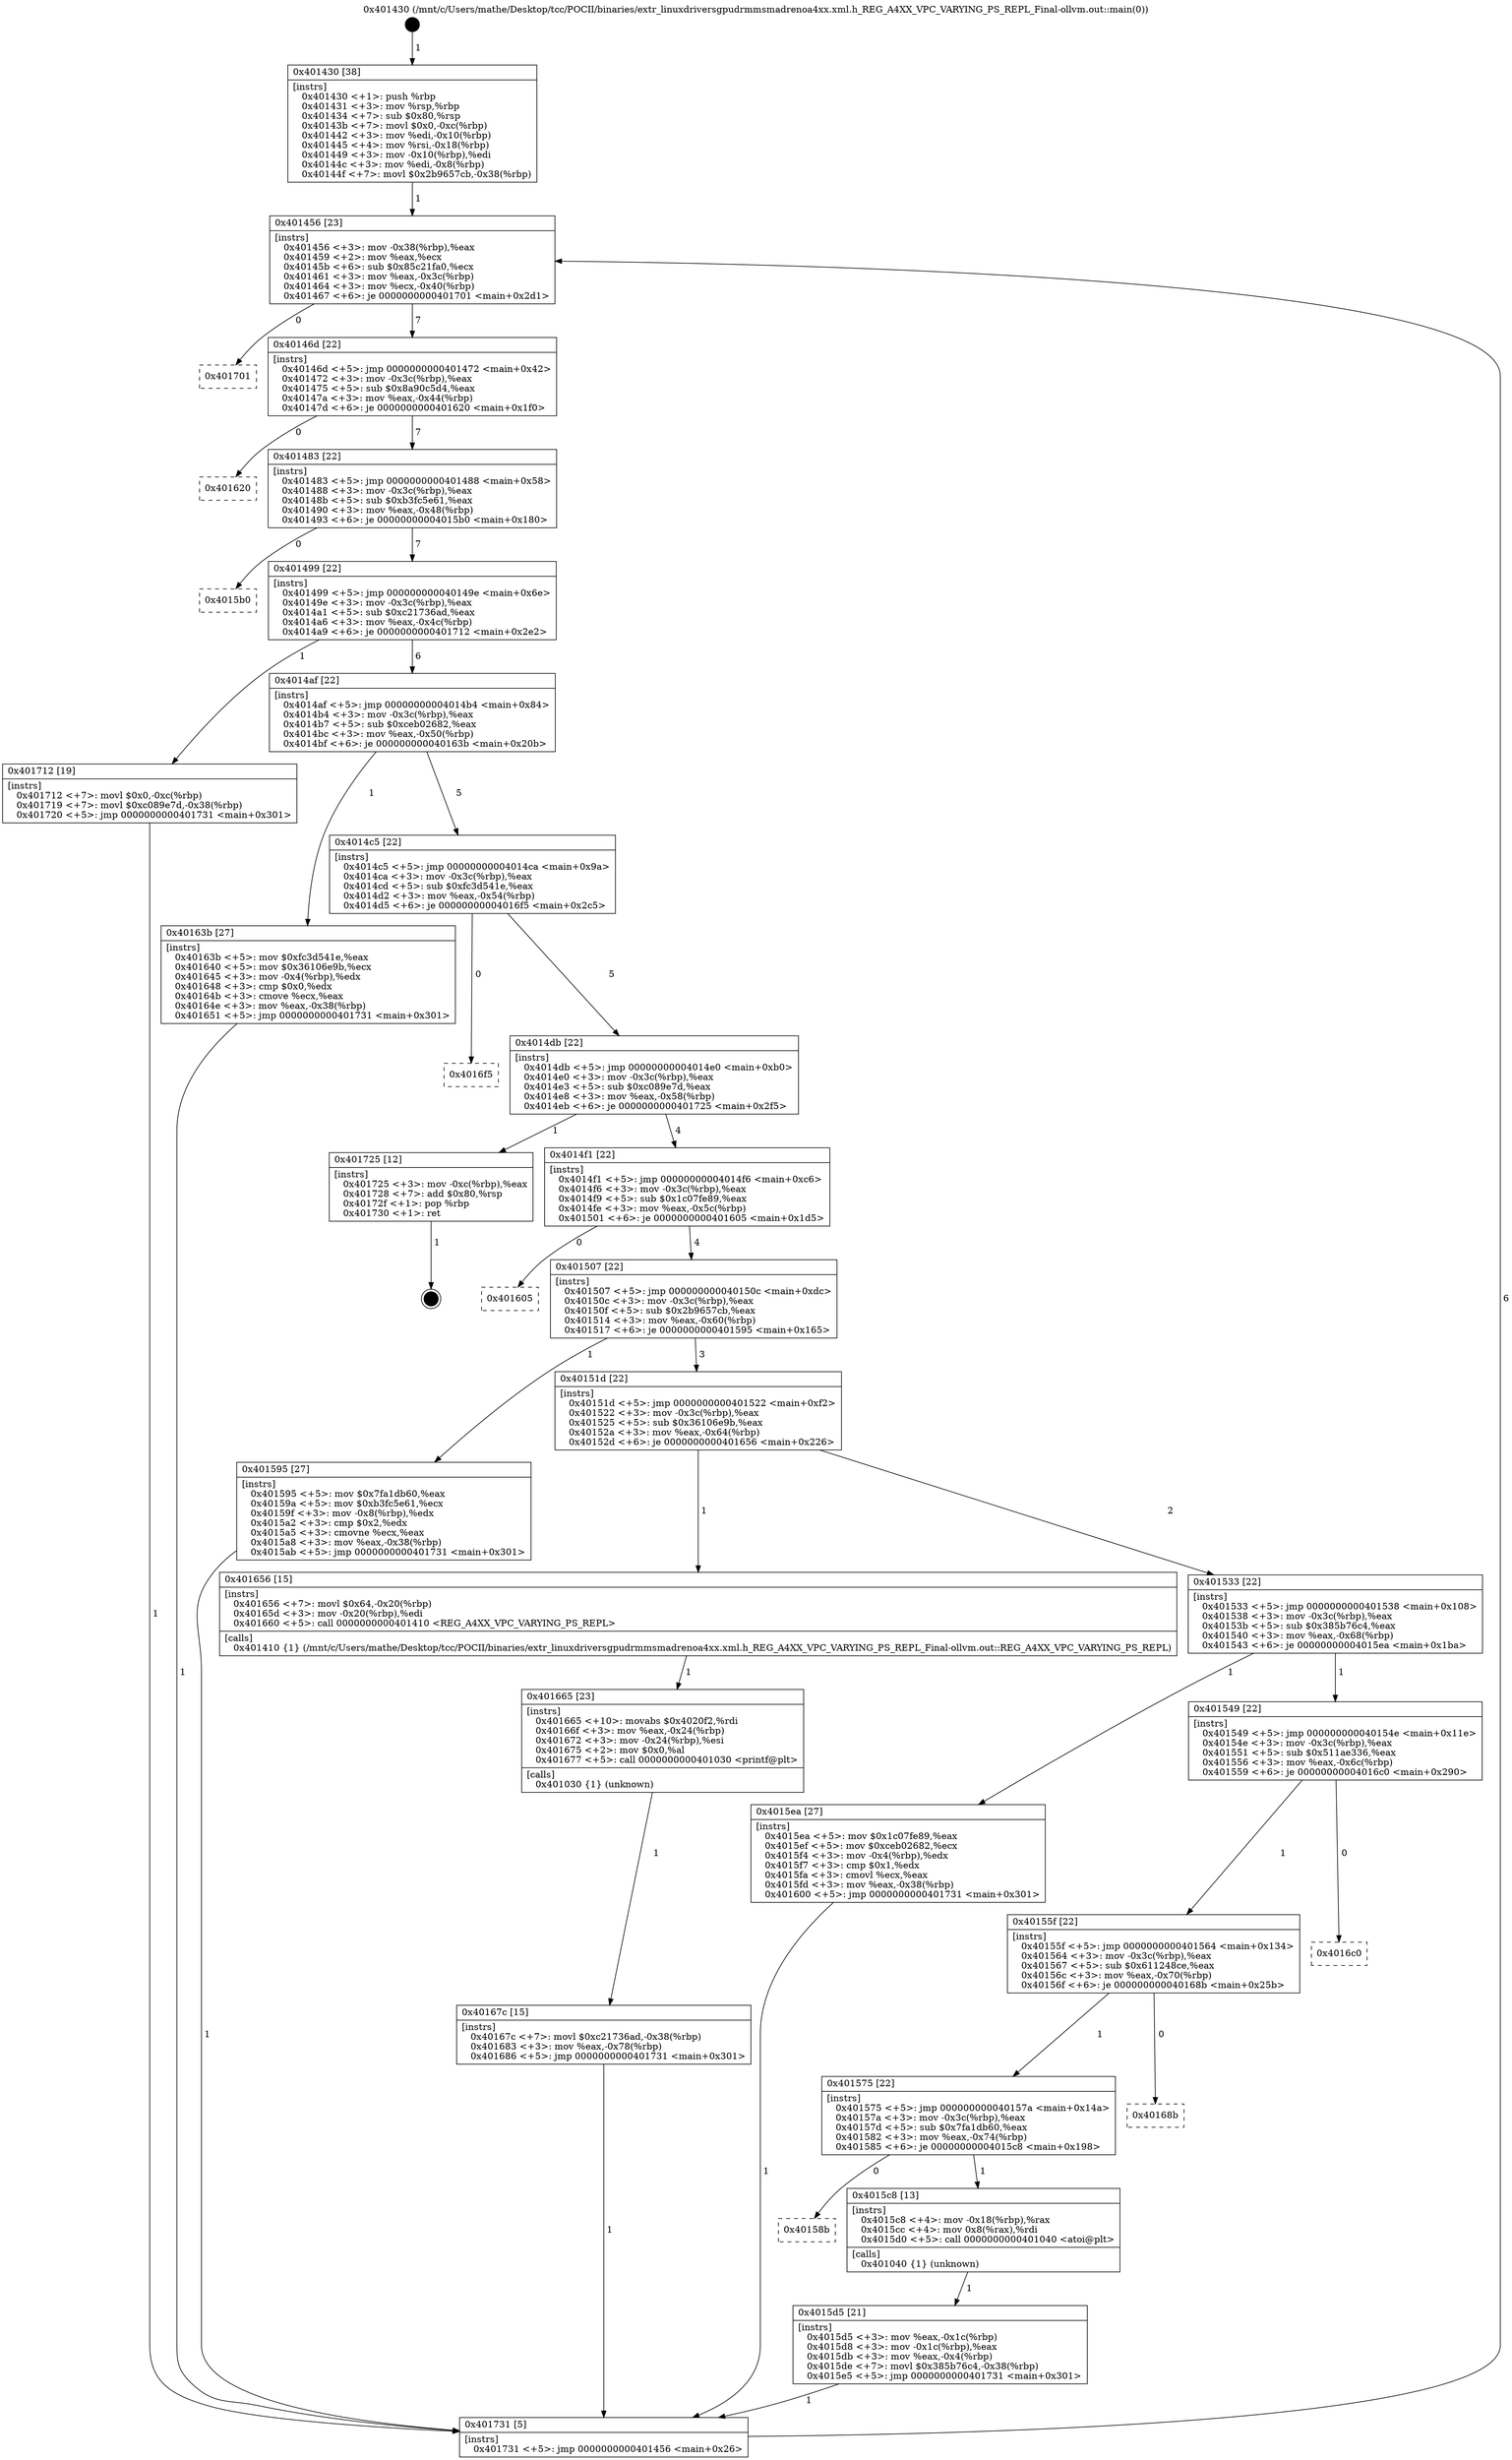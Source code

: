 digraph "0x401430" {
  label = "0x401430 (/mnt/c/Users/mathe/Desktop/tcc/POCII/binaries/extr_linuxdriversgpudrmmsmadrenoa4xx.xml.h_REG_A4XX_VPC_VARYING_PS_REPL_Final-ollvm.out::main(0))"
  labelloc = "t"
  node[shape=record]

  Entry [label="",width=0.3,height=0.3,shape=circle,fillcolor=black,style=filled]
  "0x401456" [label="{
     0x401456 [23]\l
     | [instrs]\l
     &nbsp;&nbsp;0x401456 \<+3\>: mov -0x38(%rbp),%eax\l
     &nbsp;&nbsp;0x401459 \<+2\>: mov %eax,%ecx\l
     &nbsp;&nbsp;0x40145b \<+6\>: sub $0x85c21fa0,%ecx\l
     &nbsp;&nbsp;0x401461 \<+3\>: mov %eax,-0x3c(%rbp)\l
     &nbsp;&nbsp;0x401464 \<+3\>: mov %ecx,-0x40(%rbp)\l
     &nbsp;&nbsp;0x401467 \<+6\>: je 0000000000401701 \<main+0x2d1\>\l
  }"]
  "0x401701" [label="{
     0x401701\l
  }", style=dashed]
  "0x40146d" [label="{
     0x40146d [22]\l
     | [instrs]\l
     &nbsp;&nbsp;0x40146d \<+5\>: jmp 0000000000401472 \<main+0x42\>\l
     &nbsp;&nbsp;0x401472 \<+3\>: mov -0x3c(%rbp),%eax\l
     &nbsp;&nbsp;0x401475 \<+5\>: sub $0x8a90c5d4,%eax\l
     &nbsp;&nbsp;0x40147a \<+3\>: mov %eax,-0x44(%rbp)\l
     &nbsp;&nbsp;0x40147d \<+6\>: je 0000000000401620 \<main+0x1f0\>\l
  }"]
  Exit [label="",width=0.3,height=0.3,shape=circle,fillcolor=black,style=filled,peripheries=2]
  "0x401620" [label="{
     0x401620\l
  }", style=dashed]
  "0x401483" [label="{
     0x401483 [22]\l
     | [instrs]\l
     &nbsp;&nbsp;0x401483 \<+5\>: jmp 0000000000401488 \<main+0x58\>\l
     &nbsp;&nbsp;0x401488 \<+3\>: mov -0x3c(%rbp),%eax\l
     &nbsp;&nbsp;0x40148b \<+5\>: sub $0xb3fc5e61,%eax\l
     &nbsp;&nbsp;0x401490 \<+3\>: mov %eax,-0x48(%rbp)\l
     &nbsp;&nbsp;0x401493 \<+6\>: je 00000000004015b0 \<main+0x180\>\l
  }"]
  "0x40167c" [label="{
     0x40167c [15]\l
     | [instrs]\l
     &nbsp;&nbsp;0x40167c \<+7\>: movl $0xc21736ad,-0x38(%rbp)\l
     &nbsp;&nbsp;0x401683 \<+3\>: mov %eax,-0x78(%rbp)\l
     &nbsp;&nbsp;0x401686 \<+5\>: jmp 0000000000401731 \<main+0x301\>\l
  }"]
  "0x4015b0" [label="{
     0x4015b0\l
  }", style=dashed]
  "0x401499" [label="{
     0x401499 [22]\l
     | [instrs]\l
     &nbsp;&nbsp;0x401499 \<+5\>: jmp 000000000040149e \<main+0x6e\>\l
     &nbsp;&nbsp;0x40149e \<+3\>: mov -0x3c(%rbp),%eax\l
     &nbsp;&nbsp;0x4014a1 \<+5\>: sub $0xc21736ad,%eax\l
     &nbsp;&nbsp;0x4014a6 \<+3\>: mov %eax,-0x4c(%rbp)\l
     &nbsp;&nbsp;0x4014a9 \<+6\>: je 0000000000401712 \<main+0x2e2\>\l
  }"]
  "0x401665" [label="{
     0x401665 [23]\l
     | [instrs]\l
     &nbsp;&nbsp;0x401665 \<+10\>: movabs $0x4020f2,%rdi\l
     &nbsp;&nbsp;0x40166f \<+3\>: mov %eax,-0x24(%rbp)\l
     &nbsp;&nbsp;0x401672 \<+3\>: mov -0x24(%rbp),%esi\l
     &nbsp;&nbsp;0x401675 \<+2\>: mov $0x0,%al\l
     &nbsp;&nbsp;0x401677 \<+5\>: call 0000000000401030 \<printf@plt\>\l
     | [calls]\l
     &nbsp;&nbsp;0x401030 \{1\} (unknown)\l
  }"]
  "0x401712" [label="{
     0x401712 [19]\l
     | [instrs]\l
     &nbsp;&nbsp;0x401712 \<+7\>: movl $0x0,-0xc(%rbp)\l
     &nbsp;&nbsp;0x401719 \<+7\>: movl $0xc089e7d,-0x38(%rbp)\l
     &nbsp;&nbsp;0x401720 \<+5\>: jmp 0000000000401731 \<main+0x301\>\l
  }"]
  "0x4014af" [label="{
     0x4014af [22]\l
     | [instrs]\l
     &nbsp;&nbsp;0x4014af \<+5\>: jmp 00000000004014b4 \<main+0x84\>\l
     &nbsp;&nbsp;0x4014b4 \<+3\>: mov -0x3c(%rbp),%eax\l
     &nbsp;&nbsp;0x4014b7 \<+5\>: sub $0xceb02682,%eax\l
     &nbsp;&nbsp;0x4014bc \<+3\>: mov %eax,-0x50(%rbp)\l
     &nbsp;&nbsp;0x4014bf \<+6\>: je 000000000040163b \<main+0x20b\>\l
  }"]
  "0x4015d5" [label="{
     0x4015d5 [21]\l
     | [instrs]\l
     &nbsp;&nbsp;0x4015d5 \<+3\>: mov %eax,-0x1c(%rbp)\l
     &nbsp;&nbsp;0x4015d8 \<+3\>: mov -0x1c(%rbp),%eax\l
     &nbsp;&nbsp;0x4015db \<+3\>: mov %eax,-0x4(%rbp)\l
     &nbsp;&nbsp;0x4015de \<+7\>: movl $0x385b76c4,-0x38(%rbp)\l
     &nbsp;&nbsp;0x4015e5 \<+5\>: jmp 0000000000401731 \<main+0x301\>\l
  }"]
  "0x40163b" [label="{
     0x40163b [27]\l
     | [instrs]\l
     &nbsp;&nbsp;0x40163b \<+5\>: mov $0xfc3d541e,%eax\l
     &nbsp;&nbsp;0x401640 \<+5\>: mov $0x36106e9b,%ecx\l
     &nbsp;&nbsp;0x401645 \<+3\>: mov -0x4(%rbp),%edx\l
     &nbsp;&nbsp;0x401648 \<+3\>: cmp $0x0,%edx\l
     &nbsp;&nbsp;0x40164b \<+3\>: cmove %ecx,%eax\l
     &nbsp;&nbsp;0x40164e \<+3\>: mov %eax,-0x38(%rbp)\l
     &nbsp;&nbsp;0x401651 \<+5\>: jmp 0000000000401731 \<main+0x301\>\l
  }"]
  "0x4014c5" [label="{
     0x4014c5 [22]\l
     | [instrs]\l
     &nbsp;&nbsp;0x4014c5 \<+5\>: jmp 00000000004014ca \<main+0x9a\>\l
     &nbsp;&nbsp;0x4014ca \<+3\>: mov -0x3c(%rbp),%eax\l
     &nbsp;&nbsp;0x4014cd \<+5\>: sub $0xfc3d541e,%eax\l
     &nbsp;&nbsp;0x4014d2 \<+3\>: mov %eax,-0x54(%rbp)\l
     &nbsp;&nbsp;0x4014d5 \<+6\>: je 00000000004016f5 \<main+0x2c5\>\l
  }"]
  "0x40158b" [label="{
     0x40158b\l
  }", style=dashed]
  "0x4016f5" [label="{
     0x4016f5\l
  }", style=dashed]
  "0x4014db" [label="{
     0x4014db [22]\l
     | [instrs]\l
     &nbsp;&nbsp;0x4014db \<+5\>: jmp 00000000004014e0 \<main+0xb0\>\l
     &nbsp;&nbsp;0x4014e0 \<+3\>: mov -0x3c(%rbp),%eax\l
     &nbsp;&nbsp;0x4014e3 \<+5\>: sub $0xc089e7d,%eax\l
     &nbsp;&nbsp;0x4014e8 \<+3\>: mov %eax,-0x58(%rbp)\l
     &nbsp;&nbsp;0x4014eb \<+6\>: je 0000000000401725 \<main+0x2f5\>\l
  }"]
  "0x4015c8" [label="{
     0x4015c8 [13]\l
     | [instrs]\l
     &nbsp;&nbsp;0x4015c8 \<+4\>: mov -0x18(%rbp),%rax\l
     &nbsp;&nbsp;0x4015cc \<+4\>: mov 0x8(%rax),%rdi\l
     &nbsp;&nbsp;0x4015d0 \<+5\>: call 0000000000401040 \<atoi@plt\>\l
     | [calls]\l
     &nbsp;&nbsp;0x401040 \{1\} (unknown)\l
  }"]
  "0x401725" [label="{
     0x401725 [12]\l
     | [instrs]\l
     &nbsp;&nbsp;0x401725 \<+3\>: mov -0xc(%rbp),%eax\l
     &nbsp;&nbsp;0x401728 \<+7\>: add $0x80,%rsp\l
     &nbsp;&nbsp;0x40172f \<+1\>: pop %rbp\l
     &nbsp;&nbsp;0x401730 \<+1\>: ret\l
  }"]
  "0x4014f1" [label="{
     0x4014f1 [22]\l
     | [instrs]\l
     &nbsp;&nbsp;0x4014f1 \<+5\>: jmp 00000000004014f6 \<main+0xc6\>\l
     &nbsp;&nbsp;0x4014f6 \<+3\>: mov -0x3c(%rbp),%eax\l
     &nbsp;&nbsp;0x4014f9 \<+5\>: sub $0x1c07fe89,%eax\l
     &nbsp;&nbsp;0x4014fe \<+3\>: mov %eax,-0x5c(%rbp)\l
     &nbsp;&nbsp;0x401501 \<+6\>: je 0000000000401605 \<main+0x1d5\>\l
  }"]
  "0x401575" [label="{
     0x401575 [22]\l
     | [instrs]\l
     &nbsp;&nbsp;0x401575 \<+5\>: jmp 000000000040157a \<main+0x14a\>\l
     &nbsp;&nbsp;0x40157a \<+3\>: mov -0x3c(%rbp),%eax\l
     &nbsp;&nbsp;0x40157d \<+5\>: sub $0x7fa1db60,%eax\l
     &nbsp;&nbsp;0x401582 \<+3\>: mov %eax,-0x74(%rbp)\l
     &nbsp;&nbsp;0x401585 \<+6\>: je 00000000004015c8 \<main+0x198\>\l
  }"]
  "0x401605" [label="{
     0x401605\l
  }", style=dashed]
  "0x401507" [label="{
     0x401507 [22]\l
     | [instrs]\l
     &nbsp;&nbsp;0x401507 \<+5\>: jmp 000000000040150c \<main+0xdc\>\l
     &nbsp;&nbsp;0x40150c \<+3\>: mov -0x3c(%rbp),%eax\l
     &nbsp;&nbsp;0x40150f \<+5\>: sub $0x2b9657cb,%eax\l
     &nbsp;&nbsp;0x401514 \<+3\>: mov %eax,-0x60(%rbp)\l
     &nbsp;&nbsp;0x401517 \<+6\>: je 0000000000401595 \<main+0x165\>\l
  }"]
  "0x40168b" [label="{
     0x40168b\l
  }", style=dashed]
  "0x401595" [label="{
     0x401595 [27]\l
     | [instrs]\l
     &nbsp;&nbsp;0x401595 \<+5\>: mov $0x7fa1db60,%eax\l
     &nbsp;&nbsp;0x40159a \<+5\>: mov $0xb3fc5e61,%ecx\l
     &nbsp;&nbsp;0x40159f \<+3\>: mov -0x8(%rbp),%edx\l
     &nbsp;&nbsp;0x4015a2 \<+3\>: cmp $0x2,%edx\l
     &nbsp;&nbsp;0x4015a5 \<+3\>: cmovne %ecx,%eax\l
     &nbsp;&nbsp;0x4015a8 \<+3\>: mov %eax,-0x38(%rbp)\l
     &nbsp;&nbsp;0x4015ab \<+5\>: jmp 0000000000401731 \<main+0x301\>\l
  }"]
  "0x40151d" [label="{
     0x40151d [22]\l
     | [instrs]\l
     &nbsp;&nbsp;0x40151d \<+5\>: jmp 0000000000401522 \<main+0xf2\>\l
     &nbsp;&nbsp;0x401522 \<+3\>: mov -0x3c(%rbp),%eax\l
     &nbsp;&nbsp;0x401525 \<+5\>: sub $0x36106e9b,%eax\l
     &nbsp;&nbsp;0x40152a \<+3\>: mov %eax,-0x64(%rbp)\l
     &nbsp;&nbsp;0x40152d \<+6\>: je 0000000000401656 \<main+0x226\>\l
  }"]
  "0x401731" [label="{
     0x401731 [5]\l
     | [instrs]\l
     &nbsp;&nbsp;0x401731 \<+5\>: jmp 0000000000401456 \<main+0x26\>\l
  }"]
  "0x401430" [label="{
     0x401430 [38]\l
     | [instrs]\l
     &nbsp;&nbsp;0x401430 \<+1\>: push %rbp\l
     &nbsp;&nbsp;0x401431 \<+3\>: mov %rsp,%rbp\l
     &nbsp;&nbsp;0x401434 \<+7\>: sub $0x80,%rsp\l
     &nbsp;&nbsp;0x40143b \<+7\>: movl $0x0,-0xc(%rbp)\l
     &nbsp;&nbsp;0x401442 \<+3\>: mov %edi,-0x10(%rbp)\l
     &nbsp;&nbsp;0x401445 \<+4\>: mov %rsi,-0x18(%rbp)\l
     &nbsp;&nbsp;0x401449 \<+3\>: mov -0x10(%rbp),%edi\l
     &nbsp;&nbsp;0x40144c \<+3\>: mov %edi,-0x8(%rbp)\l
     &nbsp;&nbsp;0x40144f \<+7\>: movl $0x2b9657cb,-0x38(%rbp)\l
  }"]
  "0x40155f" [label="{
     0x40155f [22]\l
     | [instrs]\l
     &nbsp;&nbsp;0x40155f \<+5\>: jmp 0000000000401564 \<main+0x134\>\l
     &nbsp;&nbsp;0x401564 \<+3\>: mov -0x3c(%rbp),%eax\l
     &nbsp;&nbsp;0x401567 \<+5\>: sub $0x611248ce,%eax\l
     &nbsp;&nbsp;0x40156c \<+3\>: mov %eax,-0x70(%rbp)\l
     &nbsp;&nbsp;0x40156f \<+6\>: je 000000000040168b \<main+0x25b\>\l
  }"]
  "0x401656" [label="{
     0x401656 [15]\l
     | [instrs]\l
     &nbsp;&nbsp;0x401656 \<+7\>: movl $0x64,-0x20(%rbp)\l
     &nbsp;&nbsp;0x40165d \<+3\>: mov -0x20(%rbp),%edi\l
     &nbsp;&nbsp;0x401660 \<+5\>: call 0000000000401410 \<REG_A4XX_VPC_VARYING_PS_REPL\>\l
     | [calls]\l
     &nbsp;&nbsp;0x401410 \{1\} (/mnt/c/Users/mathe/Desktop/tcc/POCII/binaries/extr_linuxdriversgpudrmmsmadrenoa4xx.xml.h_REG_A4XX_VPC_VARYING_PS_REPL_Final-ollvm.out::REG_A4XX_VPC_VARYING_PS_REPL)\l
  }"]
  "0x401533" [label="{
     0x401533 [22]\l
     | [instrs]\l
     &nbsp;&nbsp;0x401533 \<+5\>: jmp 0000000000401538 \<main+0x108\>\l
     &nbsp;&nbsp;0x401538 \<+3\>: mov -0x3c(%rbp),%eax\l
     &nbsp;&nbsp;0x40153b \<+5\>: sub $0x385b76c4,%eax\l
     &nbsp;&nbsp;0x401540 \<+3\>: mov %eax,-0x68(%rbp)\l
     &nbsp;&nbsp;0x401543 \<+6\>: je 00000000004015ea \<main+0x1ba\>\l
  }"]
  "0x4016c0" [label="{
     0x4016c0\l
  }", style=dashed]
  "0x4015ea" [label="{
     0x4015ea [27]\l
     | [instrs]\l
     &nbsp;&nbsp;0x4015ea \<+5\>: mov $0x1c07fe89,%eax\l
     &nbsp;&nbsp;0x4015ef \<+5\>: mov $0xceb02682,%ecx\l
     &nbsp;&nbsp;0x4015f4 \<+3\>: mov -0x4(%rbp),%edx\l
     &nbsp;&nbsp;0x4015f7 \<+3\>: cmp $0x1,%edx\l
     &nbsp;&nbsp;0x4015fa \<+3\>: cmovl %ecx,%eax\l
     &nbsp;&nbsp;0x4015fd \<+3\>: mov %eax,-0x38(%rbp)\l
     &nbsp;&nbsp;0x401600 \<+5\>: jmp 0000000000401731 \<main+0x301\>\l
  }"]
  "0x401549" [label="{
     0x401549 [22]\l
     | [instrs]\l
     &nbsp;&nbsp;0x401549 \<+5\>: jmp 000000000040154e \<main+0x11e\>\l
     &nbsp;&nbsp;0x40154e \<+3\>: mov -0x3c(%rbp),%eax\l
     &nbsp;&nbsp;0x401551 \<+5\>: sub $0x511ae336,%eax\l
     &nbsp;&nbsp;0x401556 \<+3\>: mov %eax,-0x6c(%rbp)\l
     &nbsp;&nbsp;0x401559 \<+6\>: je 00000000004016c0 \<main+0x290\>\l
  }"]
  Entry -> "0x401430" [label=" 1"]
  "0x401456" -> "0x401701" [label=" 0"]
  "0x401456" -> "0x40146d" [label=" 7"]
  "0x401725" -> Exit [label=" 1"]
  "0x40146d" -> "0x401620" [label=" 0"]
  "0x40146d" -> "0x401483" [label=" 7"]
  "0x401712" -> "0x401731" [label=" 1"]
  "0x401483" -> "0x4015b0" [label=" 0"]
  "0x401483" -> "0x401499" [label=" 7"]
  "0x40167c" -> "0x401731" [label=" 1"]
  "0x401499" -> "0x401712" [label=" 1"]
  "0x401499" -> "0x4014af" [label=" 6"]
  "0x401665" -> "0x40167c" [label=" 1"]
  "0x4014af" -> "0x40163b" [label=" 1"]
  "0x4014af" -> "0x4014c5" [label=" 5"]
  "0x401656" -> "0x401665" [label=" 1"]
  "0x4014c5" -> "0x4016f5" [label=" 0"]
  "0x4014c5" -> "0x4014db" [label=" 5"]
  "0x40163b" -> "0x401731" [label=" 1"]
  "0x4014db" -> "0x401725" [label=" 1"]
  "0x4014db" -> "0x4014f1" [label=" 4"]
  "0x4015ea" -> "0x401731" [label=" 1"]
  "0x4014f1" -> "0x401605" [label=" 0"]
  "0x4014f1" -> "0x401507" [label=" 4"]
  "0x4015c8" -> "0x4015d5" [label=" 1"]
  "0x401507" -> "0x401595" [label=" 1"]
  "0x401507" -> "0x40151d" [label=" 3"]
  "0x401595" -> "0x401731" [label=" 1"]
  "0x401430" -> "0x401456" [label=" 1"]
  "0x401731" -> "0x401456" [label=" 6"]
  "0x401575" -> "0x40158b" [label=" 0"]
  "0x40151d" -> "0x401656" [label=" 1"]
  "0x40151d" -> "0x401533" [label=" 2"]
  "0x4015d5" -> "0x401731" [label=" 1"]
  "0x401533" -> "0x4015ea" [label=" 1"]
  "0x401533" -> "0x401549" [label=" 1"]
  "0x40155f" -> "0x401575" [label=" 1"]
  "0x401549" -> "0x4016c0" [label=" 0"]
  "0x401549" -> "0x40155f" [label=" 1"]
  "0x401575" -> "0x4015c8" [label=" 1"]
  "0x40155f" -> "0x40168b" [label=" 0"]
}
